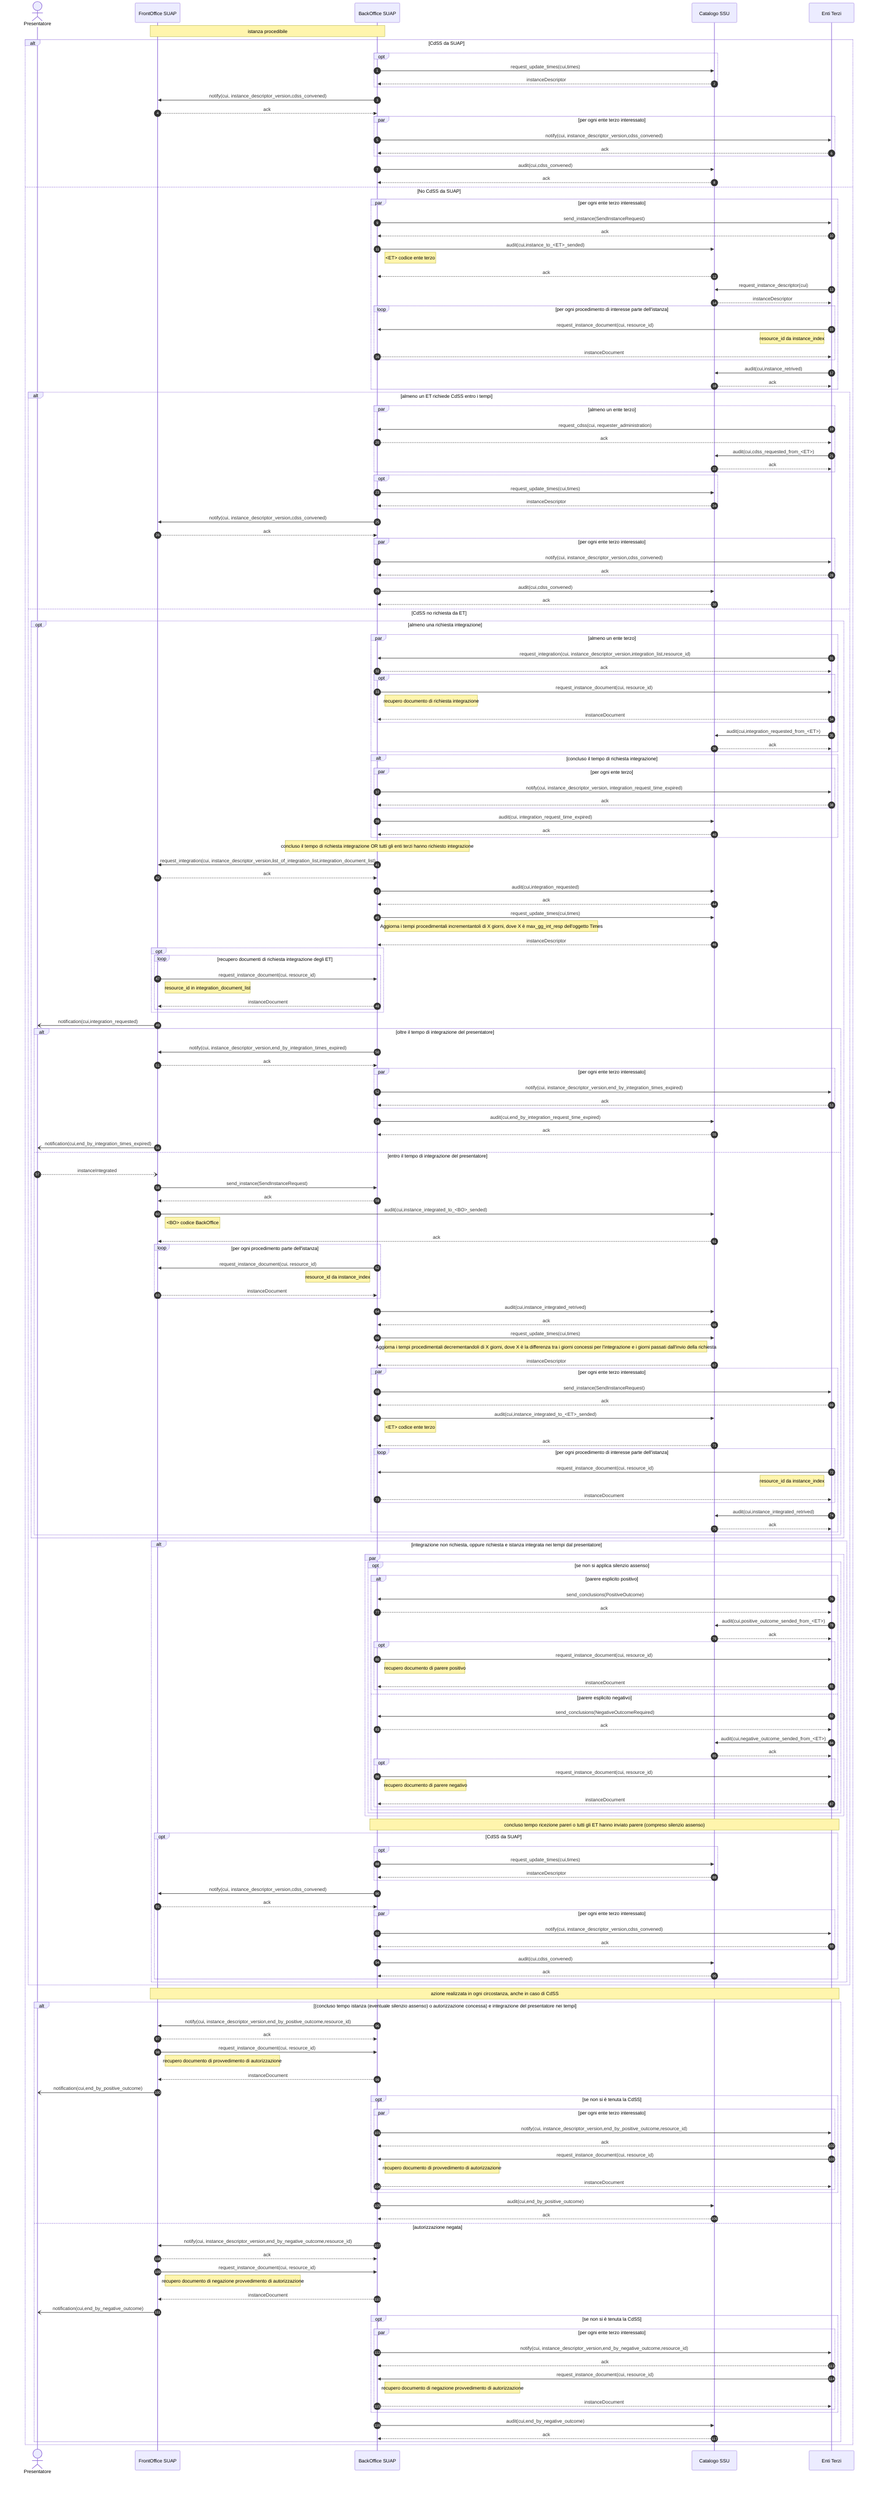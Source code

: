sequenceDiagram
    autonumber
    actor P as Presentatore    
    participant F as FrontOffice SUAP
    participant B as BackOffice SUAP   
    participant C as Catalogo SSU 
    participant E as Enti Terzi    
    Note over F,B: istanza procedibile
    alt CdSS da SUAP
        opt 
            B ->> C: request_update_times(cui,times)
            C -->> B: instanceDescriptor
        end 
        B ->> F: notify(cui, instance_descriptor_version,cdss_convened)
        F -->> B: ack    
        par per ogni ente terzo interessato
            B ->> E: notify(cui, instance_descriptor_version,cdss_convened)
            E -->> B: ack
        end
        
        B ->> C: audit(cui,cdss_convened)
        C -->> B: ack
       
    else No CdSS da SUAP
        par per ogni ente terzo interessato        
            B ->> E: send_instance(SendInstanceRequest)
            E -->> B: ack
            B ->> C: audit(cui,instance_to_<ET>_sended)
            note right of B: <ET> codice ente terzo 
            C -->> B: ack
            E ->> C: request_instance_descriptor(cui)
            C -->> E: instanceDescriptor
            loop per ogni procedimento di interesse parte dell'istanza 
            E ->> B: request_instance_document(cui, resource_id)
            note left of E: resource_id da instance_index
            B -->> E: instanceDocument
            end
            E ->> C: audit(cui,instance_retrived)
            C -->> E: ack
        end
        alt almeno un ET richiede CdSS entro i tempi
            par almeno un ente terzo
                E ->> B: request_cdss(cui, requester_administration)
                B -->> E: ack 
                E ->> C: audit(cui,cdss_requested_from_<ET>)
                C -->> E: ack           
            end
            opt 
                B ->> C: request_update_times(cui,times)
                C -->> B: instanceDescriptor
            end
            B ->> F: notify(cui, instance_descriptor_version,cdss_convened)
            F -->> B: ack    
            par per ogni ente terzo interessato
                B ->> E: notify(cui, instance_descriptor_version,cdss_convened)
                E -->> B: ack
            end
            
            B ->> C: audit(cui,cdss_convened)
            C -->> B: ack
        else CdSS no richiesta da ET
            opt almeno una richiesta integrazione
                par almeno un ente terzo
                    E ->> B: request_integration(cui, instance_descriptor_version,integration_list,resource_id)
                    B -->> E: ack 
                    opt
                        B ->> E: request_instance_document(cui, resource_id)
                        note right of B: recupero documento di richiesta integrazione
                        E -->> B: instanceDocument    
                    end
                    E ->> C: audit(cui,integration_requested_from_<ET>)
                    C -->> E: ack           
                end
                alt concluso il tempo di richiesta integrazione 
                    par per ogni ente terzo
                        B ->> E: notify(cui, instance_descriptor_version, integration_request_time_expired)
                        E -->> B: ack
                    end
                    B ->> C: audit(cui, integration_request_time_expired)
                    C -->> B: ack
                end 
                Note over B: concluso il tempo di richiesta integrazione OR tutti gli enti terzi hanno richiesto integrazione
                B ->> F: request_integration(cui, instance_descriptor_version,list_of_integration_list,integration_document_list)
                F -->> B: ack
                B ->> C: audit(cui,integration_requested)
                C -->> B: ack
                B ->> C: request_update_times(cui,times)
                Note right of B: Aggiorna i tempi procedimentali incrementantoli di X giorni, dove X è max_gg_int_resp dell'oggetto Times
                C -->> B: instanceDescriptor
                opt
                    loop recupero documenti di richiesta integrazione degli ET
                    F ->> B: request_instance_document(cui, resource_id)
                    note right of F: resource_id in integration_document_list
                    B -->> F: instanceDocument    
                    end
                end
                F -) P: notification(cui,integration_requested) 
                alt oltre il tempo di integrazione del presentatore
                    B ->> F: notify(cui, instance_descriptor_version,end_by_integration_times_expired)
                    F -->> B: ack
                    par per ogni ente terzo interessato
                        B ->> E: notify(cui, instance_descriptor_version,end_by_integration_times_expired)
                        E -->> B: ack
                    end
                    B ->> C: audit(cui,end_by_integration_request_time_expired)
                    C -->> B: ack
                    F -) P: notification(cui,end_by_integration_times_expired)
                else entro il tempo di integrazione del presentatore 
                    P --) F: instanceIntegrated
                    F ->> B: send_instance(SendInstanceRequest)
                    B -->> F: ack
                    F ->> C: audit(cui,instance_integrated_to_<BO>_sended)
                    note right of F: <BO> codice BackOffice
                    C -->> F: ack
                    loop per ogni procedimento parte dell'istanza 
                        B ->> F: request_instance_document(cui, resource_id)
                        note left of B: resource_id da instance_index
                        F -->> B: instanceDocument
                    end
                    B ->> C: audit(cui,instance_integrated_retrived)
                    C -->> B: ack
                    B ->> C: request_update_times(cui,times)
                    Note right of B: Aggiorna i tempi procedimentali decrementandoli di X giorni, dove X è la differenza tra i giorni concessi per l'integrazione e i giorni passati dall'invio della richiesta
                    C -->> B: instanceDescriptor
                    par per ogni ente terzo interessato                
                        B ->> E: send_instance(SendInstanceRequest)
                        E -->> B: ack
                        B ->> C: audit(cui,instance_integrated_to_<ET>_sended)
                        note right of B: <ET> codice ente terzo
                        C -->> B: ack
                        loop per ogni procedimento di interesse parte dell'istanza 
                            E ->> B: request_instance_document(cui, resource_id)
                            note left of E: resource_id da instance_index
                            B -->> E: instanceDocument
                        end
                        E ->> C: audit(cui,instance_integrated_retrived)
                        C -->> E: ack
                    end
                end
            end
            
            alt integrazione non richiesta, oppure richiesta e istanza integrata nei tempi dal presentatore
                par
                    opt se non si applica silenzio assenso
                        alt parere esplicito positivo
                            E ->> B: send_conclusions(PositiveOutcome)
                            B -->> E: ack 
                            E ->> C: audit(cui,positive_outcome_sended_from_<ET>)
                            C -->> E: ack
                            opt
                                B ->> E: request_instance_document(cui, resource_id)
                                note right of B: recupero documento di parere positivo
                                E -->> B: instanceDocument    
                            end
                        else parere esplicito negativo
                            E ->> B: send_conclusions(NegativeOutcomeRequired)
                            B -->> E: ack 
                            E ->> C: audit(cui,negative_outcome_sended_from_<ET>)
                            C -->> E: ack
                            opt
                                B ->> E: request_instance_document(cui, resource_id)
                                note right of B: recupero documento di parere negativo
                                E -->> B: instanceDocument    
                            end
                        end
                    end       
                end
 
                Note over B,E: concluso tempo ricezione pareri o tutti gli ET hanno inviato parere (compreso silenzio assenso)
                opt CdSS da SUAP
                    opt 
                        B ->> C: request_update_times(cui,times)
                        C -->> B: instanceDescriptor
                    end 
                    B ->> F: notify(cui, instance_descriptor_version,cdss_convened)
                    F -->> B: ack    
                    par per ogni ente terzo interessato
                        B ->> E: notify(cui, instance_descriptor_version,cdss_convened)
                        E -->> B: ack
                    end
                    
                    B ->> C: audit(cui,cdss_convened)
                    C -->> B: ack
                end            
            end
    end
    Note over F, E: azione realizzata in ogni circostanza, anche in caso di CdSS
    alt (concluso tempo istanza (eventuale silenzio assenso) o autorizzazione concessa) e integrazione del presentatore nei tempi 
        B ->> F: notify(cui, instance_descriptor_version,end_by_positive_outcome,resource_id)
        F -->> B: ack
        F ->> B: request_instance_document(cui, resource_id)
        note right of F: recupero documento di provvedimento di autorizzazione
        B -->> F: instanceDocument  
        F -) P: notification(cui,end_by_positive_outcome)   
        opt se non si è tenuta la CdSS       
            par per ogni ente terzo interessato
                B ->> E: notify(cui, instance_descriptor_version,end_by_positive_outcome,resource_id)
                E -->> B: ack
                E ->> B: request_instance_document(cui, resource_id)
            note right of B: recupero documento di provvedimento di autorizzazione
                B -->> E: instanceDocument 
            end
        end
        B ->> C: audit(cui,end_by_positive_outcome)
        C -->> B: ack
    else autorizzazione negata
        B ->> F: notify(cui, instance_descriptor_version,end_by_negative_outcome,resource_id)
        F -->> B: ack
        F ->> B: request_instance_document(cui, resource_id)
        note right of F: recupero documento di negazione provvedimento di autorizzazione
        B -->> F: instanceDocument      
        F -) P: notification(cui,end_by_negative_outcome)    
        opt se non si è tenuta la CdSS       
            par per ogni ente terzo interessato
                B ->> E: notify(cui, instance_descriptor_version,end_by_negative_outcome,resource_id)
                E -->> B: ack
                E ->> B: request_instance_document(cui, resource_id)
            note right of B: recupero documento di negazione provvedimento di autorizzazione
                B -->> E: instanceDocument 
            end
        end
        B ->> C: audit(cui,end_by_negative_outcome)
        C -->> B: ack
    end
end